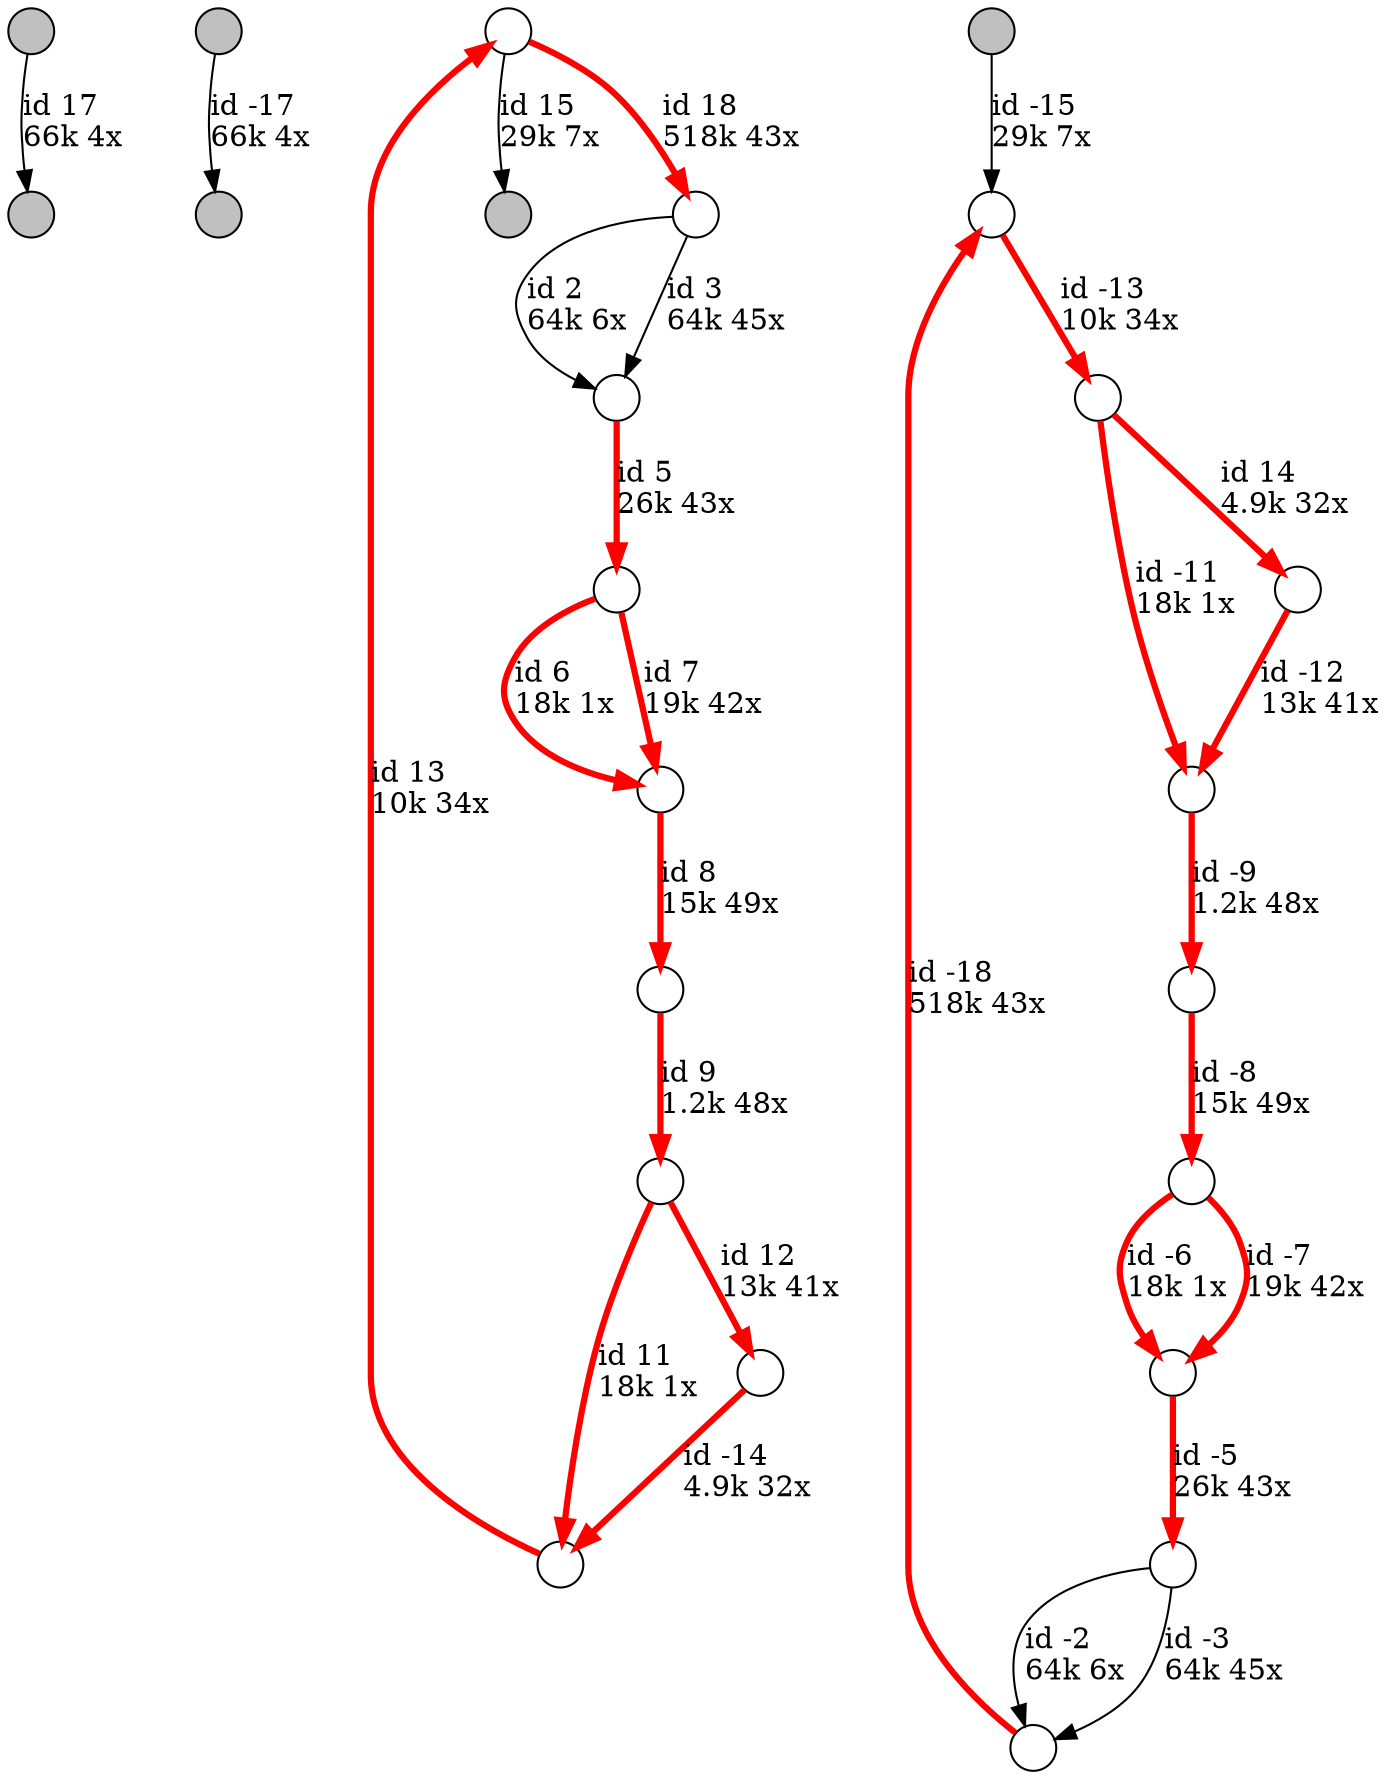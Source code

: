 digraph {
nodesep = 0.5;
node [shape = circle, label = "", height = 0.3];
"0" [style = "filled", fillcolor = "grey"];
"1" [style = "filled", fillcolor = "grey"];
"2" [style = "filled", fillcolor = "grey"];
"3" [style = "filled", fillcolor = "grey"];
"4" [style = "filled", fillcolor = "grey"];
"5" [style = "filled", fillcolor = "grey"];
"6" -> "7" [label = "id 2\l64k 6x", color = "black"] ;
"8" -> "9" [label = "id -2\l64k 6x", color = "black"] ;
"6" -> "7" [label = "id 3\l64k 45x", color = "black"] ;
"8" -> "9" [label = "id -3\l64k 45x", color = "black"] ;
"7" -> "10" [label = "id 5\l26k 43x", color = "red" , penwidth = 3] ;
"11" -> "8" [label = "id -5\l26k 43x", color = "red" , penwidth = 3] ;
"10" -> "12" [label = "id 6\l18k 1x", color = "red" , penwidth = 3] ;
"13" -> "11" [label = "id -6\l18k 1x", color = "red" , penwidth = 3] ;
"10" -> "12" [label = "id 7\l19k 42x", color = "red" , penwidth = 3] ;
"13" -> "11" [label = "id -7\l19k 42x", color = "red" , penwidth = 3] ;
"12" -> "14" [label = "id 8\l15k 49x", color = "red" , penwidth = 3] ;
"15" -> "13" [label = "id -8\l15k 49x", color = "red" , penwidth = 3] ;
"14" -> "16" [label = "id 9\l1.2k 48x", color = "red" , penwidth = 3] ;
"17" -> "15" [label = "id -9\l1.2k 48x", color = "red" , penwidth = 3] ;
"16" -> "18" [label = "id 11\l18k 1x", color = "red" , penwidth = 3] ;
"19" -> "17" [label = "id -11\l18k 1x", color = "red" , penwidth = 3] ;
"16" -> "20" [label = "id 12\l13k 41x", color = "red" , penwidth = 3] ;
"21" -> "17" [label = "id -12\l13k 41x", color = "red" , penwidth = 3] ;
"18" -> "22" [label = "id 13\l10k 34x", color = "red" , penwidth = 3] ;
"23" -> "19" [label = "id -13\l10k 34x", color = "red" , penwidth = 3] ;
"19" -> "21" [label = "id 14\l4.9k 32x", color = "red" , penwidth = 3] ;
"20" -> "18" [label = "id -14\l4.9k 32x", color = "red" , penwidth = 3] ;
"22" -> "3" [label = "id 15\l29k 7x", color = "black"] ;
"4" -> "23" [label = "id -15\l29k 7x", color = "black"] ;
"2" -> "0" [label = "id 17\l66k 4x", color = "black"] ;
"5" -> "1" [label = "id -17\l66k 4x", color = "black"] ;
"22" -> "6" [label = "id 18\l518k 43x", color = "red" , penwidth = 3] ;
"9" -> "23" [label = "id -18\l518k 43x", color = "red" , penwidth = 3] ;
}
